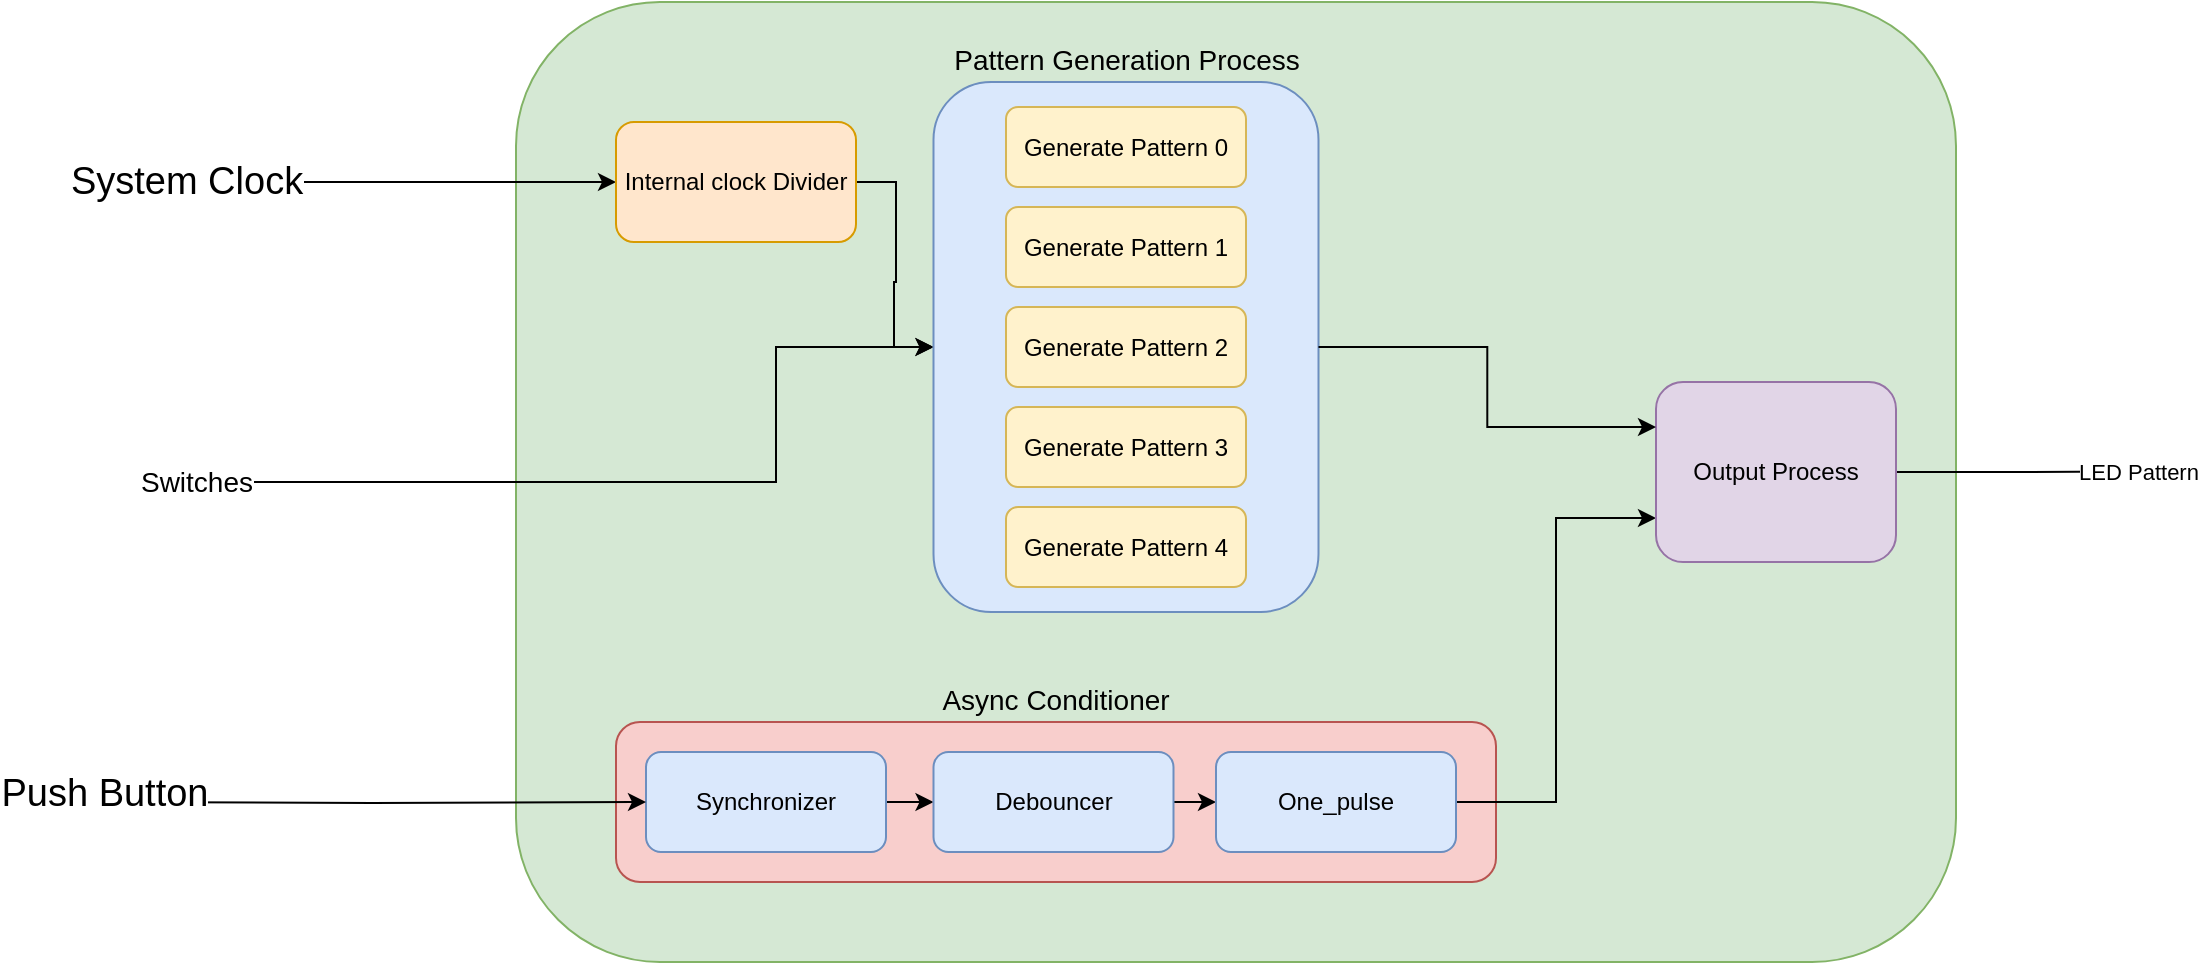 <mxfile version="24.7.10">
  <diagram name="Page-1" id="WHCCmrVvB5THiJJlSncc">
    <mxGraphModel dx="2171" dy="1287" grid="1" gridSize="10" guides="1" tooltips="1" connect="1" arrows="1" fold="1" page="1" pageScale="1" pageWidth="850" pageHeight="1100" math="0" shadow="0">
      <root>
        <mxCell id="0" />
        <mxCell id="1" parent="0" />
        <mxCell id="AjPuptiS9pJGdmlPftFr-1" value="&lt;div&gt;&lt;br&gt;&lt;/div&gt;" style="rounded=1;whiteSpace=wrap;html=1;fillColor=#d5e8d4;strokeColor=#82b366;" parent="1" vertex="1">
          <mxGeometry x="300" y="170" width="720" height="480" as="geometry" />
        </mxCell>
        <mxCell id="AjPuptiS9pJGdmlPftFr-2" value="" style="endArrow=classic;html=1;rounded=0;entryX=0;entryY=0.5;entryDx=0;entryDy=0;edgeStyle=orthogonalEdgeStyle;" parent="1" target="Qu9D1ujddN_G9U_l-ylP-2" edge="1">
          <mxGeometry width="50" height="50" relative="1" as="geometry">
            <mxPoint x="130" y="262" as="sourcePoint" />
            <mxPoint x="340" y="257" as="targetPoint" />
            <Array as="points">
              <mxPoint x="130" y="260" />
            </Array>
          </mxGeometry>
        </mxCell>
        <mxCell id="AjPuptiS9pJGdmlPftFr-3" value="&lt;span style=&quot;font-size: 19px;&quot;&gt;System Clock&lt;/span&gt;" style="edgeLabel;html=1;align=center;verticalAlign=middle;resizable=0;points=[];" parent="AjPuptiS9pJGdmlPftFr-2" vertex="1" connectable="0">
          <mxGeometry x="-0.514" relative="1" as="geometry">
            <mxPoint x="-47" as="offset" />
          </mxGeometry>
        </mxCell>
        <mxCell id="AjPuptiS9pJGdmlPftFr-5" value="" style="endArrow=classic;html=1;rounded=0;entryX=0;entryY=0.5;entryDx=0;entryDy=0;edgeStyle=orthogonalEdgeStyle;" parent="1" target="Qu9D1ujddN_G9U_l-ylP-11" edge="1">
          <mxGeometry width="50" height="50" relative="1" as="geometry">
            <mxPoint x="120" y="410" as="sourcePoint" />
            <mxPoint x="260" y="420" as="targetPoint" />
            <Array as="points">
              <mxPoint x="430" y="410" />
              <mxPoint x="430" y="343" />
            </Array>
          </mxGeometry>
        </mxCell>
        <mxCell id="Qu9D1ujddN_G9U_l-ylP-19" value="&lt;font style=&quot;font-size: 14px;&quot;&gt;Switches&lt;/font&gt;" style="edgeLabel;html=1;align=center;verticalAlign=middle;resizable=0;points=[];" vertex="1" connectable="0" parent="AjPuptiS9pJGdmlPftFr-5">
          <mxGeometry x="-0.597" y="-2" relative="1" as="geometry">
            <mxPoint x="-72" y="-2" as="offset" />
          </mxGeometry>
        </mxCell>
        <mxCell id="Qu9D1ujddN_G9U_l-ylP-16" style="edgeStyle=orthogonalEdgeStyle;rounded=0;orthogonalLoop=1;jettySize=auto;html=1;exitX=1;exitY=0.5;exitDx=0;exitDy=0;entryX=0;entryY=0.5;entryDx=0;entryDy=0;" edge="1" parent="1" source="Qu9D1ujddN_G9U_l-ylP-2" target="Qu9D1ujddN_G9U_l-ylP-11">
          <mxGeometry relative="1" as="geometry">
            <Array as="points">
              <mxPoint x="490" y="260" />
              <mxPoint x="490" y="310" />
              <mxPoint x="489" y="310" />
              <mxPoint x="489" y="343" />
            </Array>
          </mxGeometry>
        </mxCell>
        <mxCell id="Qu9D1ujddN_G9U_l-ylP-2" value="Internal clock Divider" style="rounded=1;whiteSpace=wrap;html=1;fillColor=#ffe6cc;strokeColor=#d79b00;" vertex="1" parent="1">
          <mxGeometry x="350" y="230" width="120" height="60" as="geometry" />
        </mxCell>
        <mxCell id="Qu9D1ujddN_G9U_l-ylP-15" value="" style="group;horizontal=0;fontSize=15;labelPosition=center;verticalLabelPosition=top;align=center;verticalAlign=bottom;" vertex="1" connectable="0" parent="1">
          <mxGeometry x="508.75" y="210" width="192.5" height="265" as="geometry" />
        </mxCell>
        <mxCell id="Qu9D1ujddN_G9U_l-ylP-11" value="&lt;font style=&quot;font-size: 14px;&quot;&gt;Pattern Generation Process&lt;/font&gt;" style="rounded=1;whiteSpace=wrap;html=1;fillColor=#dae8fc;strokeColor=#6c8ebf;labelPosition=center;verticalLabelPosition=top;align=center;verticalAlign=bottom;" vertex="1" parent="Qu9D1ujddN_G9U_l-ylP-15">
          <mxGeometry width="192.5" height="265" as="geometry" />
        </mxCell>
        <mxCell id="Qu9D1ujddN_G9U_l-ylP-5" value="Generate Pattern 0" style="rounded=1;whiteSpace=wrap;html=1;fillColor=#fff2cc;strokeColor=#d6b656;" vertex="1" parent="Qu9D1ujddN_G9U_l-ylP-15">
          <mxGeometry x="36.25" y="12.5" width="120" height="40" as="geometry" />
        </mxCell>
        <mxCell id="Qu9D1ujddN_G9U_l-ylP-6" value="Generate Pattern 1" style="rounded=1;whiteSpace=wrap;html=1;fillColor=#fff2cc;strokeColor=#d6b656;" vertex="1" parent="Qu9D1ujddN_G9U_l-ylP-15">
          <mxGeometry x="36.25" y="62.5" width="120" height="40" as="geometry" />
        </mxCell>
        <mxCell id="Qu9D1ujddN_G9U_l-ylP-8" value="Generate Pattern 3" style="rounded=1;whiteSpace=wrap;html=1;fillColor=#fff2cc;strokeColor=#d6b656;" vertex="1" parent="Qu9D1ujddN_G9U_l-ylP-15">
          <mxGeometry x="36.25" y="162.5" width="120" height="40" as="geometry" />
        </mxCell>
        <mxCell id="Qu9D1ujddN_G9U_l-ylP-9" value="Generate Pattern 2" style="rounded=1;whiteSpace=wrap;html=1;fillColor=#fff2cc;strokeColor=#d6b656;" vertex="1" parent="Qu9D1ujddN_G9U_l-ylP-15">
          <mxGeometry x="36.25" y="112.5" width="120" height="40" as="geometry" />
        </mxCell>
        <mxCell id="Qu9D1ujddN_G9U_l-ylP-10" value="Generate Pattern 4" style="rounded=1;whiteSpace=wrap;html=1;fillColor=#fff2cc;strokeColor=#d6b656;" vertex="1" parent="Qu9D1ujddN_G9U_l-ylP-15">
          <mxGeometry x="36.25" y="212.5" width="120" height="40" as="geometry" />
        </mxCell>
        <mxCell id="Qu9D1ujddN_G9U_l-ylP-23" style="edgeStyle=orthogonalEdgeStyle;rounded=0;orthogonalLoop=1;jettySize=auto;html=1;exitX=0;exitY=0.5;exitDx=0;exitDy=0;entryX=0;entryY=0.5;entryDx=0;entryDy=0;" edge="1" parent="1" source="Qu9D1ujddN_G9U_l-ylP-18" target="Qu9D1ujddN_G9U_l-ylP-20">
          <mxGeometry relative="1" as="geometry" />
        </mxCell>
        <mxCell id="Qu9D1ujddN_G9U_l-ylP-18" value="Async Conditioner" style="rounded=1;whiteSpace=wrap;html=1;fillColor=#f8cecc;strokeColor=#b85450;labelPosition=center;verticalLabelPosition=top;align=center;verticalAlign=bottom;fontSize=14;" vertex="1" parent="1">
          <mxGeometry x="350" y="530" width="440" height="80" as="geometry" />
        </mxCell>
        <mxCell id="Qu9D1ujddN_G9U_l-ylP-24" style="edgeStyle=orthogonalEdgeStyle;rounded=0;orthogonalLoop=1;jettySize=auto;html=1;exitX=1;exitY=0.5;exitDx=0;exitDy=0;entryX=0;entryY=0.5;entryDx=0;entryDy=0;" edge="1" parent="1" source="Qu9D1ujddN_G9U_l-ylP-20" target="Qu9D1ujddN_G9U_l-ylP-21">
          <mxGeometry relative="1" as="geometry" />
        </mxCell>
        <mxCell id="Qu9D1ujddN_G9U_l-ylP-20" value="Synchronizer" style="rounded=1;whiteSpace=wrap;html=1;fillColor=#dae8fc;strokeColor=#6c8ebf;" vertex="1" parent="1">
          <mxGeometry x="365" y="545" width="120" height="50" as="geometry" />
        </mxCell>
        <mxCell id="Qu9D1ujddN_G9U_l-ylP-25" style="edgeStyle=orthogonalEdgeStyle;rounded=0;orthogonalLoop=1;jettySize=auto;html=1;exitX=1;exitY=0.5;exitDx=0;exitDy=0;entryX=0;entryY=0.5;entryDx=0;entryDy=0;" edge="1" parent="1" source="Qu9D1ujddN_G9U_l-ylP-21" target="Qu9D1ujddN_G9U_l-ylP-22">
          <mxGeometry relative="1" as="geometry" />
        </mxCell>
        <mxCell id="Qu9D1ujddN_G9U_l-ylP-21" value="Debouncer" style="rounded=1;whiteSpace=wrap;html=1;fillColor=#dae8fc;strokeColor=#6c8ebf;" vertex="1" parent="1">
          <mxGeometry x="508.75" y="545" width="120" height="50" as="geometry" />
        </mxCell>
        <mxCell id="Qu9D1ujddN_G9U_l-ylP-26" style="edgeStyle=orthogonalEdgeStyle;rounded=0;orthogonalLoop=1;jettySize=auto;html=1;exitX=1;exitY=0.5;exitDx=0;exitDy=0;entryX=0;entryY=0.75;entryDx=0;entryDy=0;" edge="1" parent="1" source="Qu9D1ujddN_G9U_l-ylP-22" target="Qu9D1ujddN_G9U_l-ylP-28">
          <mxGeometry relative="1" as="geometry">
            <Array as="points">
              <mxPoint x="820" y="570" />
              <mxPoint x="820" y="428" />
              <mxPoint x="870" y="428" />
            </Array>
          </mxGeometry>
        </mxCell>
        <mxCell id="Qu9D1ujddN_G9U_l-ylP-22" value="One_pulse" style="rounded=1;whiteSpace=wrap;html=1;fillColor=#dae8fc;strokeColor=#6c8ebf;" vertex="1" parent="1">
          <mxGeometry x="650" y="545" width="120" height="50" as="geometry" />
        </mxCell>
        <mxCell id="AjPuptiS9pJGdmlPftFr-8" value="" style="endArrow=classic;html=1;rounded=0;edgeStyle=orthogonalEdgeStyle;entryX=0;entryY=0.5;entryDx=0;entryDy=0;" parent="1" target="Qu9D1ujddN_G9U_l-ylP-20" edge="1">
          <mxGeometry width="50" height="50" relative="1" as="geometry">
            <mxPoint x="90" y="570" as="sourcePoint" />
            <mxPoint x="350" y="660" as="targetPoint" />
            <Array as="points" />
          </mxGeometry>
        </mxCell>
        <mxCell id="AjPuptiS9pJGdmlPftFr-9" value="&lt;font style=&quot;font-size: 19px;&quot;&gt;Push Button&lt;/font&gt;" style="edgeLabel;html=1;align=center;verticalAlign=middle;resizable=0;points=[];" parent="AjPuptiS9pJGdmlPftFr-8" vertex="1" connectable="0">
          <mxGeometry x="-0.974" y="1" relative="1" as="geometry">
            <mxPoint y="-3" as="offset" />
          </mxGeometry>
        </mxCell>
        <mxCell id="Qu9D1ujddN_G9U_l-ylP-30" style="edgeStyle=orthogonalEdgeStyle;rounded=0;orthogonalLoop=1;jettySize=auto;html=1;exitX=1;exitY=0.5;exitDx=0;exitDy=0;" edge="1" parent="1" source="Qu9D1ujddN_G9U_l-ylP-28">
          <mxGeometry relative="1" as="geometry">
            <mxPoint x="1110" y="404.714" as="targetPoint" />
          </mxGeometry>
        </mxCell>
        <mxCell id="Qu9D1ujddN_G9U_l-ylP-31" value="LED Pattern" style="edgeLabel;html=1;align=center;verticalAlign=middle;resizable=0;points=[];" vertex="1" connectable="0" parent="Qu9D1ujddN_G9U_l-ylP-30">
          <mxGeometry x="0.57" y="2" relative="1" as="geometry">
            <mxPoint x="26" y="2" as="offset" />
          </mxGeometry>
        </mxCell>
        <mxCell id="Qu9D1ujddN_G9U_l-ylP-28" value="Output Process" style="rounded=1;whiteSpace=wrap;html=1;fillColor=#e1d5e7;strokeColor=#9673a6;" vertex="1" parent="1">
          <mxGeometry x="870" y="360" width="120" height="90" as="geometry" />
        </mxCell>
        <mxCell id="Qu9D1ujddN_G9U_l-ylP-29" style="edgeStyle=orthogonalEdgeStyle;rounded=0;orthogonalLoop=1;jettySize=auto;html=1;exitX=1;exitY=0.5;exitDx=0;exitDy=0;entryX=0;entryY=0.25;entryDx=0;entryDy=0;" edge="1" parent="1" source="Qu9D1ujddN_G9U_l-ylP-11" target="Qu9D1ujddN_G9U_l-ylP-28">
          <mxGeometry relative="1" as="geometry" />
        </mxCell>
      </root>
    </mxGraphModel>
  </diagram>
</mxfile>
